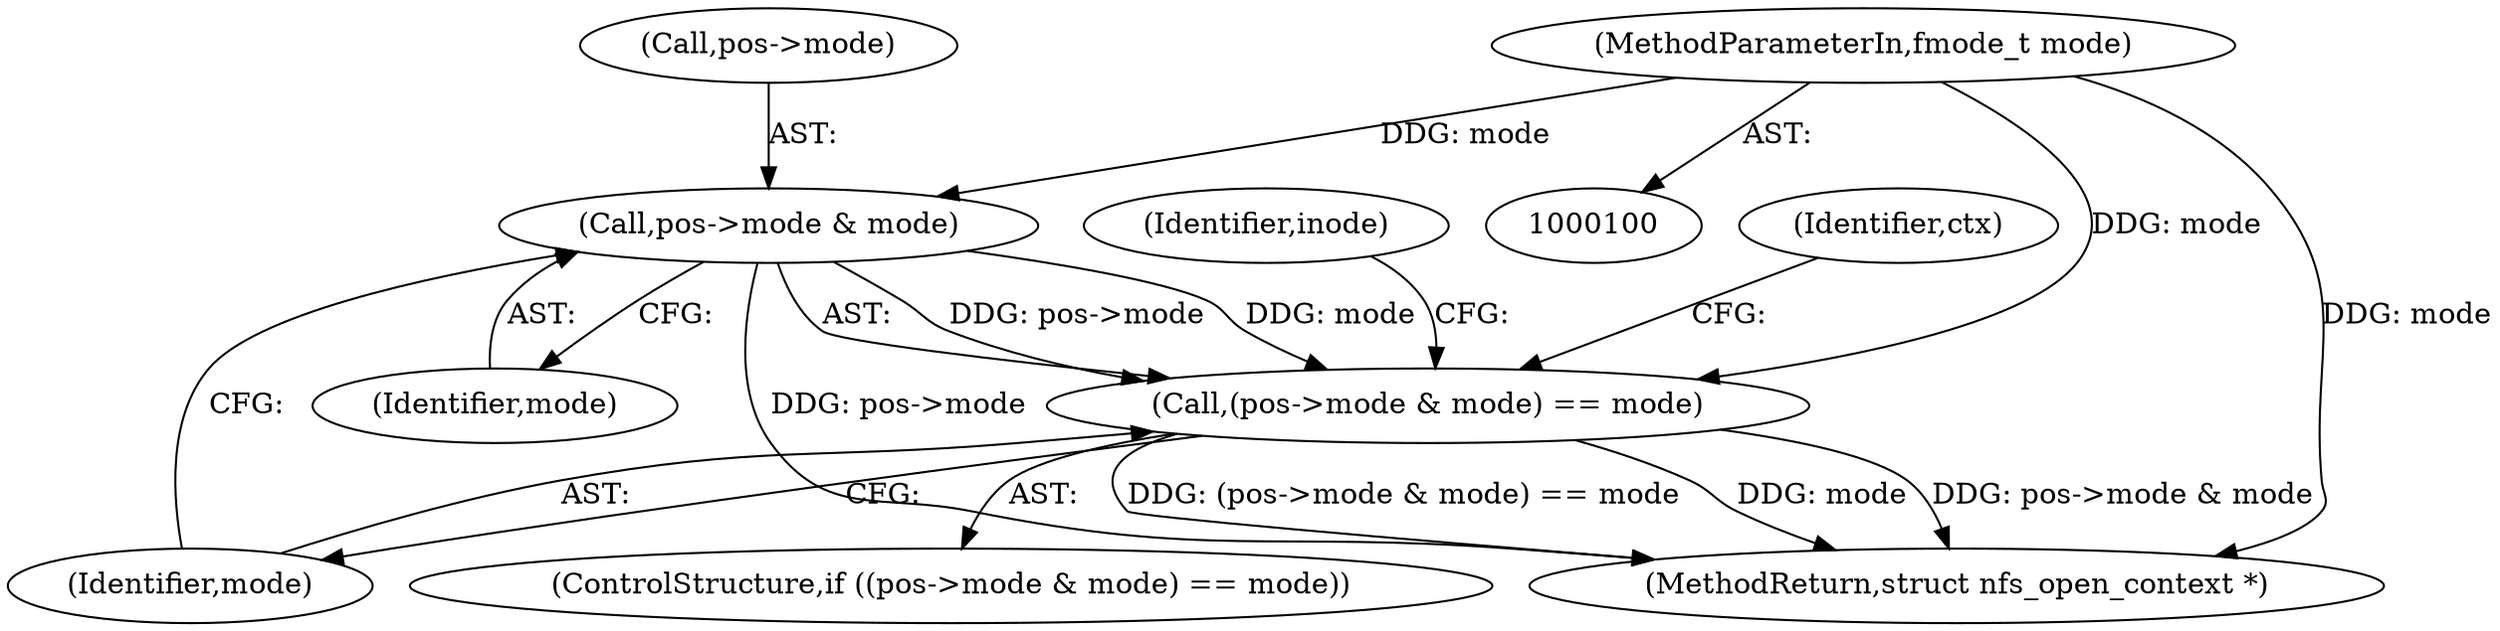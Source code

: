 digraph "0_linux_dc0b027dfadfcb8a5504f7d8052754bf8d501ab9@pointer" {
"1000134" [label="(Call,pos->mode & mode)"];
"1000103" [label="(MethodParameterIn,fmode_t mode)"];
"1000133" [label="(Call,(pos->mode & mode) == mode)"];
"1000134" [label="(Call,pos->mode & mode)"];
"1000149" [label="(Identifier,inode)"];
"1000132" [label="(ControlStructure,if ((pos->mode & mode) == mode))"];
"1000153" [label="(MethodReturn,struct nfs_open_context *)"];
"1000103" [label="(MethodParameterIn,fmode_t mode)"];
"1000142" [label="(Identifier,ctx)"];
"1000135" [label="(Call,pos->mode)"];
"1000139" [label="(Identifier,mode)"];
"1000133" [label="(Call,(pos->mode & mode) == mode)"];
"1000138" [label="(Identifier,mode)"];
"1000134" -> "1000133"  [label="AST: "];
"1000134" -> "1000138"  [label="CFG: "];
"1000135" -> "1000134"  [label="AST: "];
"1000138" -> "1000134"  [label="AST: "];
"1000139" -> "1000134"  [label="CFG: "];
"1000134" -> "1000153"  [label="DDG: pos->mode"];
"1000134" -> "1000133"  [label="DDG: pos->mode"];
"1000134" -> "1000133"  [label="DDG: mode"];
"1000103" -> "1000134"  [label="DDG: mode"];
"1000103" -> "1000100"  [label="AST: "];
"1000103" -> "1000153"  [label="DDG: mode"];
"1000103" -> "1000133"  [label="DDG: mode"];
"1000133" -> "1000132"  [label="AST: "];
"1000133" -> "1000139"  [label="CFG: "];
"1000139" -> "1000133"  [label="AST: "];
"1000142" -> "1000133"  [label="CFG: "];
"1000149" -> "1000133"  [label="CFG: "];
"1000133" -> "1000153"  [label="DDG: mode"];
"1000133" -> "1000153"  [label="DDG: pos->mode & mode"];
"1000133" -> "1000153"  [label="DDG: (pos->mode & mode) == mode"];
}
